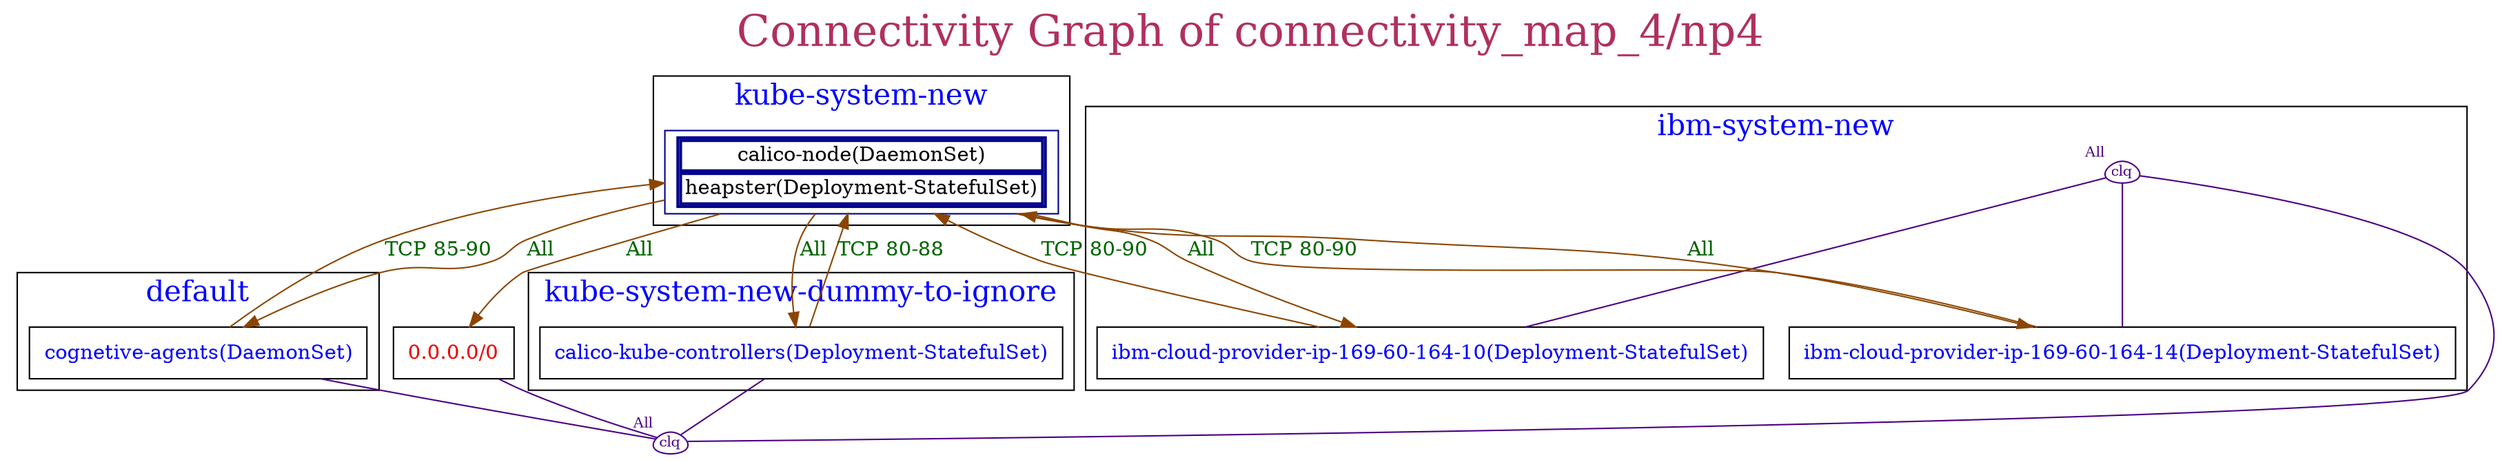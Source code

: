 // The Connectivity Graph of connectivity_map_4/np4
digraph {
	label="Connectivity Graph of connectivity_map_4/np4"	labelloc = "t"
	fontsize=30
	fontcolor=maroon
	"0.0.0.0/0" [label=<<table border="0" cellspacing="0"><tr><td>0.0.0.0/0</td></tr></table>> shape=box fontcolor=red2]
	"clique_All1" [shape=egg fontcolor=indigo color=indigo width=0.2 height=0.2 label=clq fontsize=10 margin=0  xlabel="All"]
subgraph cluster_default_namespace{
	label="default"
	fontsize=20
	fontcolor=blue
	"default/cognetive-agents(DaemonSet)" [label=<<table border="0" cellspacing="0"><tr><td>cognetive-agents(DaemonSet)</td></tr></table>> shape=box fontcolor=blue]
}
subgraph cluster_ibm_system_new_namespace{
	label="ibm-system-new"
	fontsize=20
	fontcolor=blue
	"clique_0" [shape=egg fontcolor=indigo color=indigo width=0.2 height=0.2 label=clq fontsize=10 margin=0  xlabel="All"]
	"ibm-system-new/ibm-cloud-provider-ip-169-60-164-10(Deployment-StatefulSet)" [label=<<table border="0" cellspacing="0"><tr><td>ibm-cloud-provider-ip-169-60-164-10(Deployment-StatefulSet)</td></tr></table>> shape=box fontcolor=blue]
	"ibm-system-new/ibm-cloud-provider-ip-169-60-164-14(Deployment-StatefulSet)" [label=<<table border="0" cellspacing="0"><tr><td>ibm-cloud-provider-ip-169-60-164-14(Deployment-StatefulSet)</td></tr></table>> shape=box fontcolor=blue]
}
subgraph cluster_kube_system_new_namespace{
	label="kube-system-new"
	fontsize=20
	fontcolor=blue
	"kube-system-new/calico-node(DaemonSet)" [label=<<table border="2" cellspacing="0"><tr><td>calico-node(DaemonSet)</td></tr><tr><td>heapster(Deployment-StatefulSet)</td></tr></table>> shape=box color=blue4]
}
subgraph cluster_kube_system_new_dummy_to_ignore_namespace{
	label="kube-system-new-dummy-to-ignore"
	fontsize=20
	fontcolor=blue
	"kube-system-new-dummy-to-ignore/calico-kube-controllers(Deployment-StatefulSet)" [label=<<table border="0" cellspacing="0"><tr><td>calico-kube-controllers(Deployment-StatefulSet)</td></tr></table>> shape=box fontcolor=blue]
}
	"0.0.0.0/0" -> "clique_All1"[ color=indigo fontcolor=darkgreen dir=both arrowhead=none arrowtail=none]
	"clique_0" -> "clique_All1"[ color=indigo fontcolor=darkgreen dir=both arrowhead=none arrowtail=none]
	"clique_0" -> "ibm-system-new/ibm-cloud-provider-ip-169-60-164-10(Deployment-StatefulSet)"[ color=indigo fontcolor=darkgreen dir=both arrowhead=none arrowtail=none]
	"clique_0" -> "ibm-system-new/ibm-cloud-provider-ip-169-60-164-14(Deployment-StatefulSet)"[ color=indigo fontcolor=darkgreen dir=both arrowhead=none arrowtail=none]
	"default/cognetive-agents(DaemonSet)" -> "clique_All1"[ color=indigo fontcolor=darkgreen dir=both arrowhead=none arrowtail=none]
	"default/cognetive-agents(DaemonSet)" -> "kube-system-new/calico-node(DaemonSet)"[label="TCP 85-90" color=darkorange4 fontcolor=darkgreen dir=both arrowhead=normal arrowtail=none]
	"ibm-system-new/ibm-cloud-provider-ip-169-60-164-10(Deployment-StatefulSet)" -> "kube-system-new/calico-node(DaemonSet)"[label="TCP 80-90" color=darkorange4 fontcolor=darkgreen dir=both arrowhead=normal arrowtail=none]
	"ibm-system-new/ibm-cloud-provider-ip-169-60-164-14(Deployment-StatefulSet)" -> "kube-system-new/calico-node(DaemonSet)"[label="TCP 80-90" color=darkorange4 fontcolor=darkgreen dir=both arrowhead=normal arrowtail=none]
	"kube-system-new-dummy-to-ignore/calico-kube-controllers(Deployment-StatefulSet)" -> "clique_All1"[ color=indigo fontcolor=darkgreen dir=both arrowhead=none arrowtail=none]
	"kube-system-new-dummy-to-ignore/calico-kube-controllers(Deployment-StatefulSet)" -> "kube-system-new/calico-node(DaemonSet)"[label="TCP 80-88" color=darkorange4 fontcolor=darkgreen dir=both arrowhead=normal arrowtail=none]
	"kube-system-new/calico-node(DaemonSet)" -> "0.0.0.0/0"[label="All" color=darkorange4 fontcolor=darkgreen dir=both arrowhead=normal arrowtail=none]
	"kube-system-new/calico-node(DaemonSet)" -> "default/cognetive-agents(DaemonSet)"[label="All" color=darkorange4 fontcolor=darkgreen dir=both arrowhead=normal arrowtail=none]
	"kube-system-new/calico-node(DaemonSet)" -> "ibm-system-new/ibm-cloud-provider-ip-169-60-164-10(Deployment-StatefulSet)"[label="All" color=darkorange4 fontcolor=darkgreen dir=both arrowhead=normal arrowtail=none]
	"kube-system-new/calico-node(DaemonSet)" -> "ibm-system-new/ibm-cloud-provider-ip-169-60-164-14(Deployment-StatefulSet)"[label="All" color=darkorange4 fontcolor=darkgreen dir=both arrowhead=normal arrowtail=none]
	"kube-system-new/calico-node(DaemonSet)" -> "kube-system-new-dummy-to-ignore/calico-kube-controllers(Deployment-StatefulSet)"[label="All" color=darkorange4 fontcolor=darkgreen dir=both arrowhead=normal arrowtail=none]
}

// The Connectivity Graph of connectivity_map_4/np3
digraph {
	label="Connectivity Graph of connectivity_map_4/np3"	labelloc = "t"
	fontsize=30
	fontcolor=maroon
	"0.0.0.0/0" [label=<<table border="0" cellspacing="0"><tr><td>0.0.0.0/0</td></tr></table>> shape=box fontcolor=red2]
	"clique_All0" [shape=egg fontcolor=indigo color=indigo width=0.2 height=0.2 label=clq fontsize=10 margin=0  xlabel="All"]
subgraph cluster_default_namespace{
	label="default"
	fontsize=20
	fontcolor=blue
	"default/cognetive-agents(DaemonSet)" [label=<<table border="0" cellspacing="0"><tr><td>cognetive-agents(DaemonSet)</td></tr></table>> shape=box fontcolor=blue]
}
subgraph cluster_ibm_system_new_namespace{
	label="ibm-system-new"
	fontsize=20
	fontcolor=blue
	"ibm-system-new/ibm-cloud-provider-ip-169-60-164-10(Deployment-StatefulSet)" [label=<<table border="2" cellspacing="0"><tr><td>ibm-cloud-provider-ip-169-60-164-10(Deployment-StatefulSet)</td></tr><tr><td>ibm-cloud-provider-ip-169-60-164-14(Deployment-StatefulSet)</td></tr></table>> shape=box color=blue4]
}
subgraph cluster_kube_system_new_namespace{
	label="kube-system-new"
	fontsize=20
	fontcolor=blue
	"kube-system-new/calico-node(DaemonSet)" [label=<<table border="2" cellspacing="0"><tr><td>calico-node(DaemonSet)</td></tr><tr><td>heapster(Deployment-StatefulSet)</td></tr></table>> shape=box color=blue4]
}
subgraph cluster_kube_system_new_dummy_to_ignore_namespace{
	label="kube-system-new-dummy-to-ignore"
	fontsize=20
	fontcolor=blue
	"kube-system-new-dummy-to-ignore/calico-kube-controllers(Deployment-StatefulSet)" [label=<<table border="0" cellspacing="0"><tr><td>calico-kube-controllers(Deployment-StatefulSet)</td></tr></table>> shape=box fontcolor=blue]
}
	"0.0.0.0/0" -> "clique_All0"[ color=indigo fontcolor=darkgreen dir=both arrowhead=none arrowtail=none]
	"default/cognetive-agents(DaemonSet)" -> "clique_All0"[ color=indigo fontcolor=darkgreen dir=both arrowhead=none arrowtail=none]
	"default/cognetive-agents(DaemonSet)" -> "kube-system-new/calico-node(DaemonSet)"[label="TCP 85-90" color=darkorange4 fontcolor=darkgreen dir=both arrowhead=normal arrowtail=none]
	"ibm-system-new/ibm-cloud-provider-ip-169-60-164-10(Deployment-StatefulSet)" -> "clique_All0"[ color=indigo fontcolor=darkgreen dir=both arrowhead=none arrowtail=none]
	"ibm-system-new/ibm-cloud-provider-ip-169-60-164-10(Deployment-StatefulSet)" -> "ibm-system-new/ibm-cloud-provider-ip-169-60-164-10(Deployment-StatefulSet)"[label="All" color=darkorange4 fontcolor=darkgreen dir=both arrowhead=normal arrowtail=normal]
	"kube-system-new-dummy-to-ignore/calico-kube-controllers(Deployment-StatefulSet)" -> "clique_All0"[ color=indigo fontcolor=darkgreen dir=both arrowhead=none arrowtail=none]
	"kube-system-new/calico-node(DaemonSet)" -> "0.0.0.0/0"[label="All" color=darkorange4 fontcolor=darkgreen dir=both arrowhead=normal arrowtail=none]
	"kube-system-new/calico-node(DaemonSet)" -> "default/cognetive-agents(DaemonSet)"[label="All" color=darkorange4 fontcolor=darkgreen dir=both arrowhead=normal arrowtail=none]
	"kube-system-new/calico-node(DaemonSet)" -> "ibm-system-new/ibm-cloud-provider-ip-169-60-164-10(Deployment-StatefulSet)"[label="All" color=darkorange4 fontcolor=darkgreen dir=both arrowhead=normal arrowtail=none]
	"kube-system-new/calico-node(DaemonSet)" -> "kube-system-new-dummy-to-ignore/calico-kube-controllers(Deployment-StatefulSet)"[label="All" color=darkorange4 fontcolor=darkgreen dir=both arrowhead=normal arrowtail=none]
}
